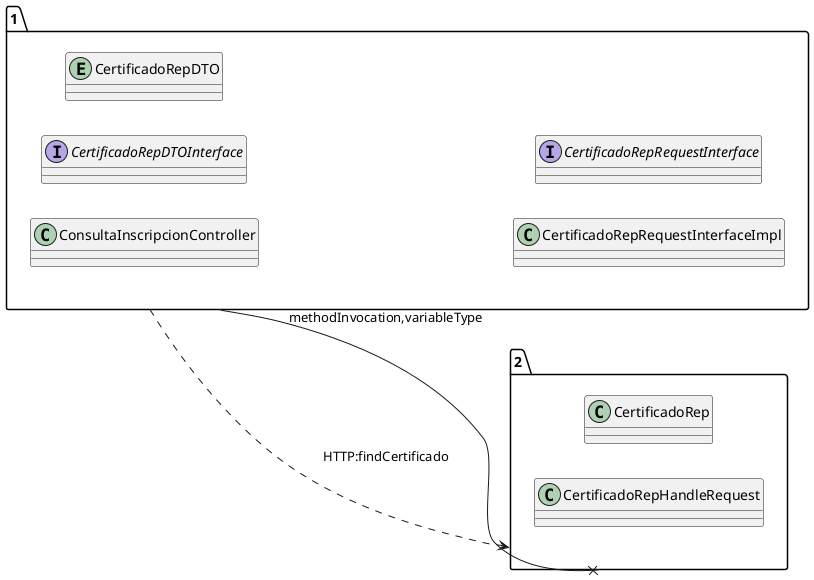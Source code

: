 @startuml 
allow_mixing
left to right direction
package "1"{
class ConsultaInscripcionController
interface CertificadoRepDTOInterface
entity CertificadoRepDTO
class CertificadoRepRequestInterfaceImpl
interface CertificadoRepRequestInterface

}
package "2"{
class CertificadoRep
class CertificadoRepHandleRequest

}
"1" --x "2":methodInvocation,variableType
"1" ..> "2":HTTP:findCertificado
@enduml